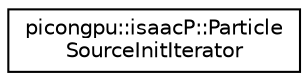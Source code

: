 digraph "Graphical Class Hierarchy"
{
 // LATEX_PDF_SIZE
  edge [fontname="Helvetica",fontsize="10",labelfontname="Helvetica",labelfontsize="10"];
  node [fontname="Helvetica",fontsize="10",shape=record];
  rankdir="LR";
  Node0 [label="picongpu::isaacP::Particle\lSourceInitIterator",height=0.2,width=0.4,color="black", fillcolor="white", style="filled",URL="$structpicongpu_1_1isaac_p_1_1_particle_source_init_iterator.html",tooltip=" "];
}
